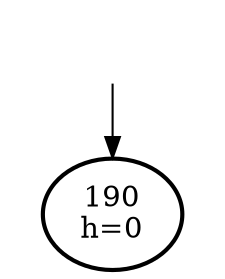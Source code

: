 digraph {
  DUMMY [style=invis];
  DUMMY -> 190;
  190 [penwidth=2];

  190 [label="190\nh=0"];



}
